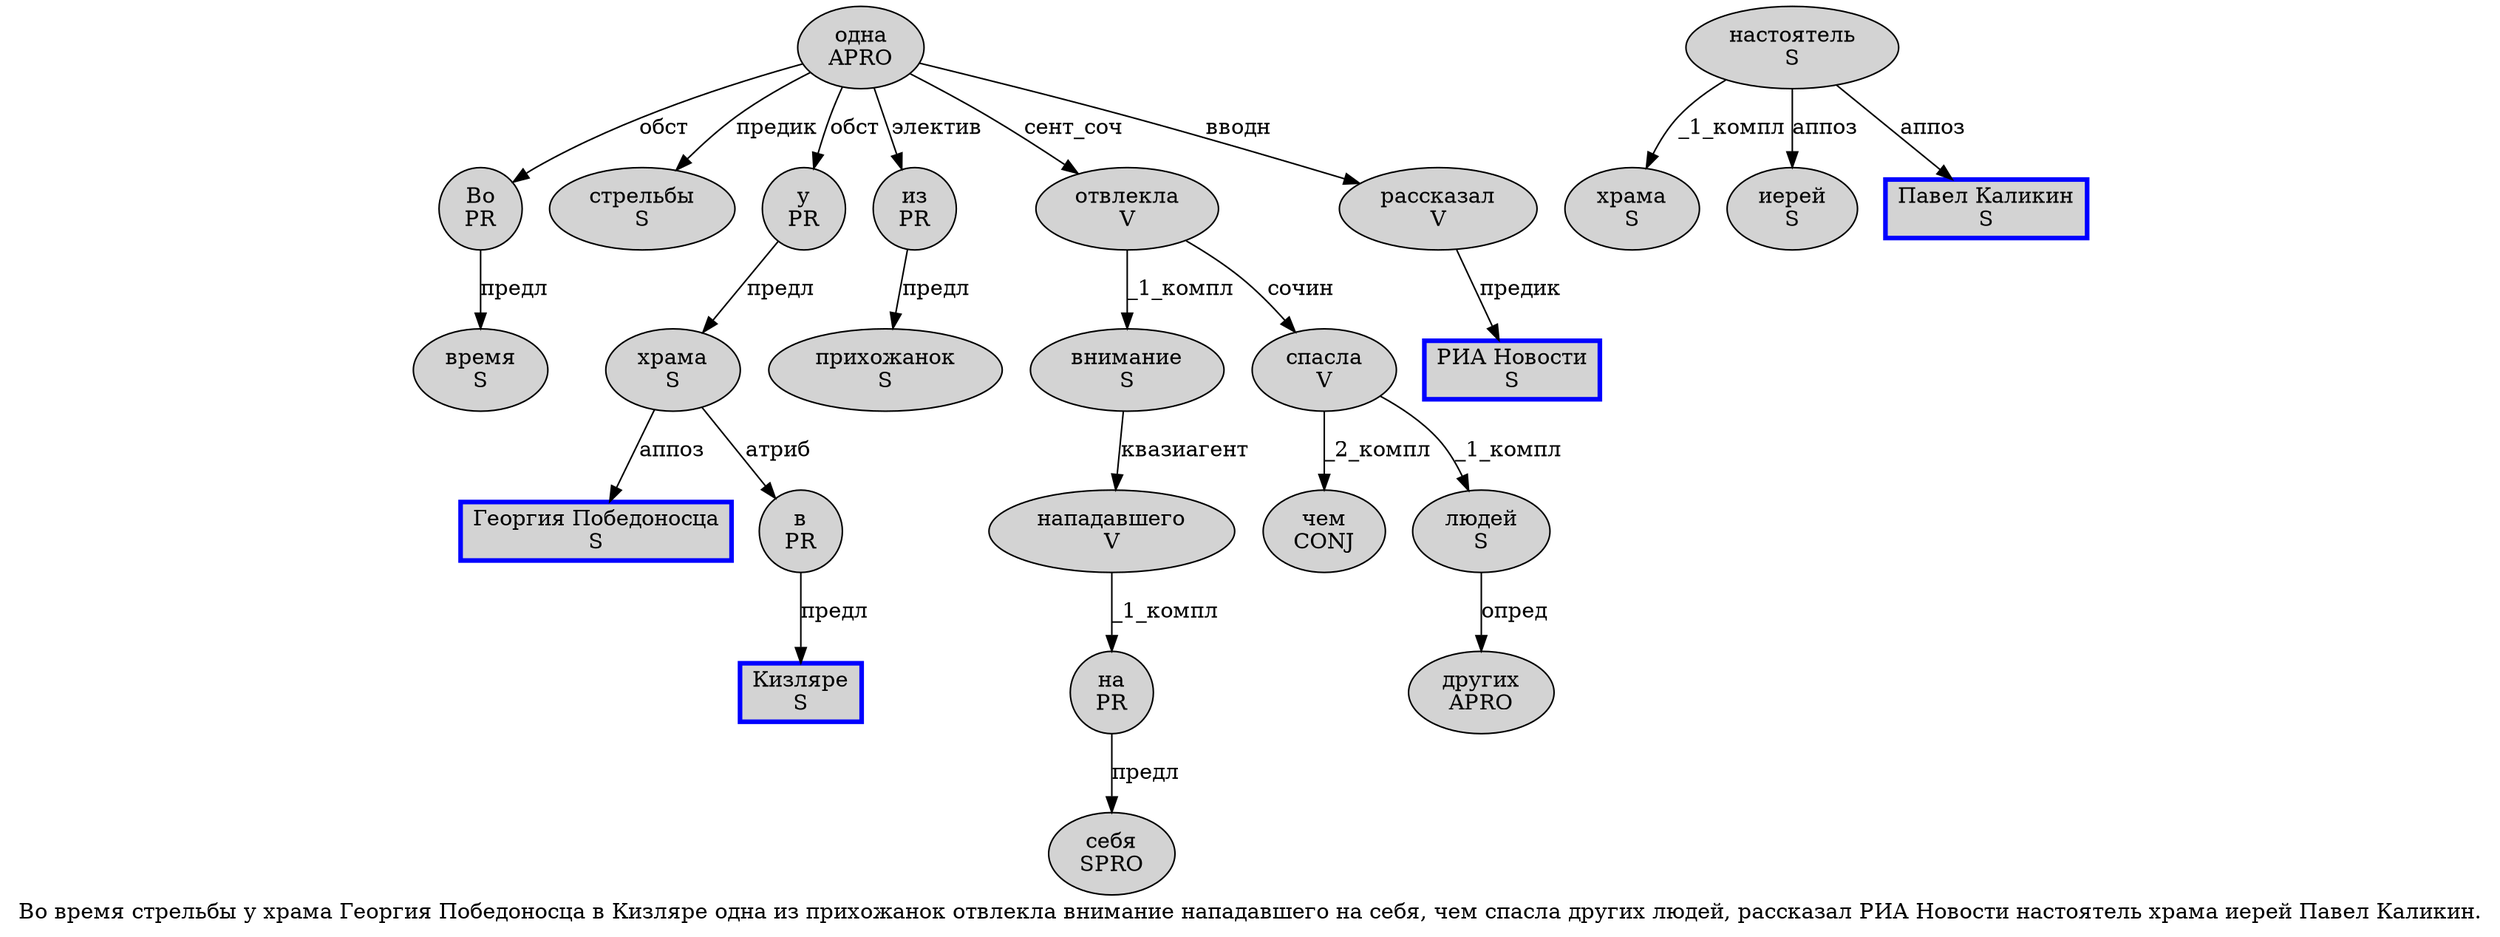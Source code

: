 digraph SENTENCE_1005 {
	graph [label="Во время стрельбы у храма Георгия Победоносца в Кизляре одна из прихожанок отвлекла внимание нападавшего на себя, чем спасла других людей, рассказал РИА Новости настоятель храма иерей Павел Каликин."]
	node [style=filled]
		0 [label="Во
PR" color="" fillcolor=lightgray penwidth=1 shape=ellipse]
		1 [label="время
S" color="" fillcolor=lightgray penwidth=1 shape=ellipse]
		2 [label="стрельбы
S" color="" fillcolor=lightgray penwidth=1 shape=ellipse]
		3 [label="у
PR" color="" fillcolor=lightgray penwidth=1 shape=ellipse]
		4 [label="храма
S" color="" fillcolor=lightgray penwidth=1 shape=ellipse]
		5 [label="Георгия Победоносца
S" color=blue fillcolor=lightgray penwidth=3 shape=box]
		6 [label="в
PR" color="" fillcolor=lightgray penwidth=1 shape=ellipse]
		7 [label="Кизляре
S" color=blue fillcolor=lightgray penwidth=3 shape=box]
		8 [label="одна
APRO" color="" fillcolor=lightgray penwidth=1 shape=ellipse]
		9 [label="из
PR" color="" fillcolor=lightgray penwidth=1 shape=ellipse]
		10 [label="прихожанок
S" color="" fillcolor=lightgray penwidth=1 shape=ellipse]
		11 [label="отвлекла
V" color="" fillcolor=lightgray penwidth=1 shape=ellipse]
		12 [label="внимание
S" color="" fillcolor=lightgray penwidth=1 shape=ellipse]
		13 [label="нападавшего
V" color="" fillcolor=lightgray penwidth=1 shape=ellipse]
		14 [label="на
PR" color="" fillcolor=lightgray penwidth=1 shape=ellipse]
		15 [label="себя
SPRO" color="" fillcolor=lightgray penwidth=1 shape=ellipse]
		17 [label="чем
CONJ" color="" fillcolor=lightgray penwidth=1 shape=ellipse]
		18 [label="спасла
V" color="" fillcolor=lightgray penwidth=1 shape=ellipse]
		19 [label="других
APRO" color="" fillcolor=lightgray penwidth=1 shape=ellipse]
		20 [label="людей
S" color="" fillcolor=lightgray penwidth=1 shape=ellipse]
		22 [label="рассказал
V" color="" fillcolor=lightgray penwidth=1 shape=ellipse]
		23 [label="РИА Новости
S" color=blue fillcolor=lightgray penwidth=3 shape=box]
		24 [label="настоятель
S" color="" fillcolor=lightgray penwidth=1 shape=ellipse]
		25 [label="храма
S" color="" fillcolor=lightgray penwidth=1 shape=ellipse]
		26 [label="иерей
S" color="" fillcolor=lightgray penwidth=1 shape=ellipse]
		27 [label="Павел Каликин
S" color=blue fillcolor=lightgray penwidth=3 shape=box]
			0 -> 1 [label="предл"]
			3 -> 4 [label="предл"]
			12 -> 13 [label="квазиагент"]
			6 -> 7 [label="предл"]
			20 -> 19 [label="опред"]
			8 -> 0 [label="обст"]
			8 -> 2 [label="предик"]
			8 -> 3 [label="обст"]
			8 -> 9 [label="электив"]
			8 -> 11 [label="сент_соч"]
			8 -> 22 [label="вводн"]
			18 -> 17 [label="_2_компл"]
			18 -> 20 [label="_1_компл"]
			14 -> 15 [label="предл"]
			13 -> 14 [label="_1_компл"]
			9 -> 10 [label="предл"]
			22 -> 23 [label="предик"]
			4 -> 5 [label="аппоз"]
			4 -> 6 [label="атриб"]
			11 -> 12 [label="_1_компл"]
			11 -> 18 [label="сочин"]
			24 -> 25 [label="_1_компл"]
			24 -> 26 [label="аппоз"]
			24 -> 27 [label="аппоз"]
}